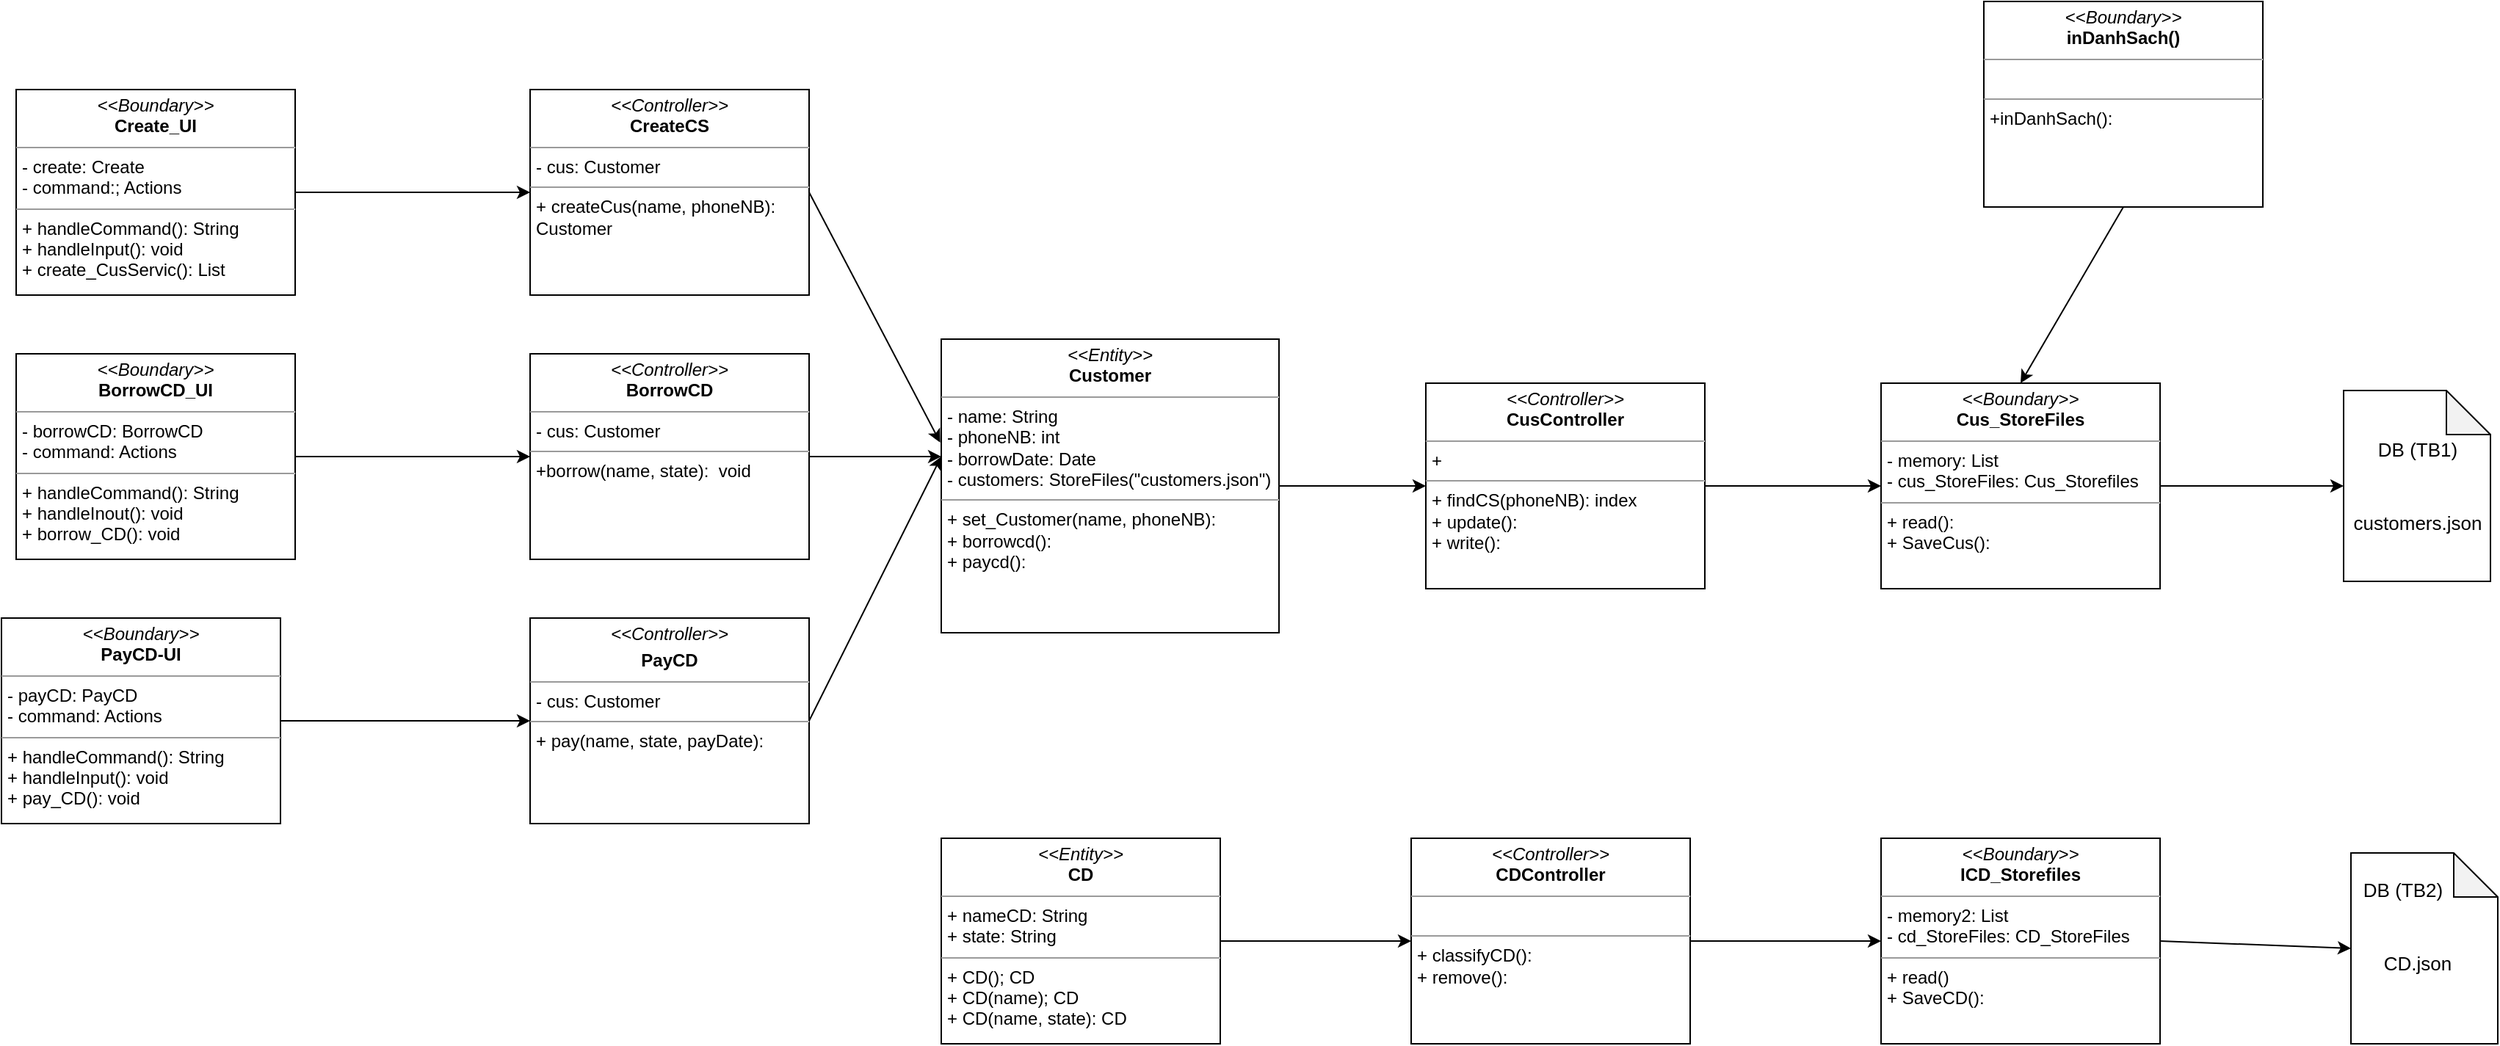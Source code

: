 <mxfile version="17.4.2" type="device" pages="2"><diagram id="wOEwgus3rLGh72WMFanT" name="lab1.3"><mxGraphModel dx="2530" dy="682" grid="1" gridSize="10" guides="1" tooltips="1" connect="1" arrows="1" fold="1" page="0" pageScale="1" pageWidth="850" pageHeight="1100" math="0" shadow="0"><root><mxCell id="0"/><mxCell id="1" parent="0"/><mxCell id="2moweMhLOhOMzcD7JRZI-22" style="edgeStyle=orthogonalEdgeStyle;rounded=0;orthogonalLoop=1;jettySize=auto;html=1;exitX=1;exitY=0.5;exitDx=0;exitDy=0;entryX=0;entryY=0.5;entryDx=0;entryDy=0;" edge="1" parent="1" source="2moweMhLOhOMzcD7JRZI-2" target="2moweMhLOhOMzcD7JRZI-7"><mxGeometry relative="1" as="geometry"/></mxCell><mxCell id="2moweMhLOhOMzcD7JRZI-2" value="&lt;p style=&quot;margin: 0px ; margin-top: 4px ; text-align: center&quot;&gt;&lt;i&gt;&amp;lt;&amp;lt;Boundary&amp;gt;&amp;gt;&lt;/i&gt;&lt;br&gt;&lt;b&gt;Create_UI&lt;/b&gt;&lt;/p&gt;&lt;hr size=&quot;1&quot;&gt;&lt;p style=&quot;margin: 0px ; margin-left: 4px&quot;&gt;- create: Create&lt;br&gt;- command:; Actions&lt;/p&gt;&lt;hr size=&quot;1&quot;&gt;&lt;p style=&quot;margin: 0px ; margin-left: 4px&quot;&gt;+ handleCommand(): String&amp;nbsp;&lt;br&gt;+ handleInput(): void&lt;/p&gt;&lt;p style=&quot;margin: 0px ; margin-left: 4px&quot;&gt;+ create_CusServic(): List&lt;/p&gt;" style="verticalAlign=top;align=left;overflow=fill;fontSize=12;fontFamily=Helvetica;html=1;" vertex="1" parent="1"><mxGeometry x="-710" y="810" width="190" height="140" as="geometry"/></mxCell><mxCell id="2moweMhLOhOMzcD7JRZI-23" style="edgeStyle=orthogonalEdgeStyle;rounded=0;orthogonalLoop=1;jettySize=auto;html=1;exitX=1;exitY=0.5;exitDx=0;exitDy=0;entryX=0;entryY=0.5;entryDx=0;entryDy=0;" edge="1" parent="1" source="2moweMhLOhOMzcD7JRZI-3" target="2moweMhLOhOMzcD7JRZI-6"><mxGeometry relative="1" as="geometry"/></mxCell><mxCell id="2moweMhLOhOMzcD7JRZI-3" value="&lt;p style=&quot;margin: 0px ; margin-top: 4px ; text-align: center&quot;&gt;&lt;i&gt;&amp;lt;&amp;lt;Boundary&amp;gt;&amp;gt;&lt;/i&gt;&lt;br&gt;&lt;b&gt;BorrowCD_UI&lt;/b&gt;&lt;/p&gt;&lt;hr size=&quot;1&quot;&gt;&lt;p style=&quot;margin: 0px ; margin-left: 4px&quot;&gt;- borrowCD: BorrowCD&lt;/p&gt;&lt;p style=&quot;margin: 0px ; margin-left: 4px&quot;&gt;- command: Actions&lt;/p&gt;&lt;hr size=&quot;1&quot;&gt;&lt;p style=&quot;margin: 0px ; margin-left: 4px&quot;&gt;+ handleCommand(): String&lt;/p&gt;&lt;p style=&quot;margin: 0px ; margin-left: 4px&quot;&gt;+ handleInout(): void&lt;/p&gt;&lt;p style=&quot;margin: 0px ; margin-left: 4px&quot;&gt;+ borrow_CD(): void&lt;/p&gt;" style="verticalAlign=top;align=left;overflow=fill;fontSize=12;fontFamily=Helvetica;html=1;" vertex="1" parent="1"><mxGeometry x="-710" y="990" width="190" height="140" as="geometry"/></mxCell><mxCell id="2moweMhLOhOMzcD7JRZI-24" style="edgeStyle=orthogonalEdgeStyle;rounded=0;orthogonalLoop=1;jettySize=auto;html=1;exitX=1;exitY=0.5;exitDx=0;exitDy=0;entryX=0;entryY=0.5;entryDx=0;entryDy=0;" edge="1" parent="1" source="2moweMhLOhOMzcD7JRZI-4" target="2moweMhLOhOMzcD7JRZI-5"><mxGeometry relative="1" as="geometry"/></mxCell><mxCell id="2moweMhLOhOMzcD7JRZI-4" value="&lt;p style=&quot;margin: 0px ; margin-top: 4px ; text-align: center&quot;&gt;&lt;i&gt;&amp;lt;&amp;lt;Boundary&amp;gt;&amp;gt;&lt;/i&gt;&lt;br&gt;&lt;b&gt;PayCD-UI&lt;/b&gt;&lt;/p&gt;&lt;hr size=&quot;1&quot;&gt;&lt;p style=&quot;margin: 0px ; margin-left: 4px&quot;&gt;- payCD: PayCD&lt;/p&gt;&lt;p style=&quot;margin: 0px ; margin-left: 4px&quot;&gt;- command: Actions&lt;/p&gt;&lt;hr size=&quot;1&quot;&gt;&lt;p style=&quot;margin: 0px ; margin-left: 4px&quot;&gt;+ handleCommand(): String&lt;br&gt;+ handleInput(): void&lt;/p&gt;&lt;p style=&quot;margin: 0px ; margin-left: 4px&quot;&gt;+ pay_CD(): void&lt;/p&gt;" style="verticalAlign=top;align=left;overflow=fill;fontSize=12;fontFamily=Helvetica;html=1;" vertex="1" parent="1"><mxGeometry x="-720" y="1170" width="190" height="140" as="geometry"/></mxCell><mxCell id="2moweMhLOhOMzcD7JRZI-28" style="edgeStyle=none;rounded=0;orthogonalLoop=1;jettySize=auto;html=1;exitX=1;exitY=0.5;exitDx=0;exitDy=0;" edge="1" parent="1" source="2moweMhLOhOMzcD7JRZI-5"><mxGeometry relative="1" as="geometry"><mxPoint x="-80" y="1060" as="targetPoint"/></mxGeometry></mxCell><mxCell id="2moweMhLOhOMzcD7JRZI-5" value="&lt;p style=&quot;margin: 0px ; margin-top: 4px ; text-align: center&quot;&gt;&lt;i&gt;&amp;lt;&amp;lt;Controller&amp;gt;&amp;gt;&lt;/i&gt;&lt;br&gt;&lt;/p&gt;&lt;p style=&quot;margin: 0px ; margin-top: 4px ; text-align: center&quot;&gt;&lt;b&gt;PayCD&lt;/b&gt;&lt;/p&gt;&lt;hr size=&quot;1&quot;&gt;&lt;p style=&quot;margin: 0px ; margin-left: 4px&quot;&gt;- cus: Customer&lt;br&gt;&lt;/p&gt;&lt;hr size=&quot;1&quot;&gt;&lt;p style=&quot;margin: 0px ; margin-left: 4px&quot;&gt;+ pay(name, state, payDate):&amp;nbsp;&lt;/p&gt;" style="verticalAlign=top;align=left;overflow=fill;fontSize=12;fontFamily=Helvetica;html=1;" vertex="1" parent="1"><mxGeometry x="-360" y="1170" width="190" height="140" as="geometry"/></mxCell><mxCell id="2moweMhLOhOMzcD7JRZI-27" style="edgeStyle=none;rounded=0;orthogonalLoop=1;jettySize=auto;html=1;exitX=1;exitY=0.5;exitDx=0;exitDy=0;" edge="1" parent="1" source="2moweMhLOhOMzcD7JRZI-6"><mxGeometry relative="1" as="geometry"><mxPoint x="-80" y="1060" as="targetPoint"/></mxGeometry></mxCell><mxCell id="2moweMhLOhOMzcD7JRZI-6" value="&lt;p style=&quot;margin: 0px ; margin-top: 4px ; text-align: center&quot;&gt;&lt;i&gt;&amp;lt;&amp;lt;Controller&amp;gt;&amp;gt;&lt;/i&gt;&lt;br&gt;&lt;b&gt;BorrowCD&lt;/b&gt;&lt;/p&gt;&lt;hr size=&quot;1&quot;&gt;&lt;p style=&quot;margin: 0px ; margin-left: 4px&quot;&gt;- cus: Customer&lt;/p&gt;&lt;hr size=&quot;1&quot;&gt;&lt;p style=&quot;margin: 0px ; margin-left: 4px&quot;&gt;+borrow(name, state):&amp;nbsp; void&lt;/p&gt;" style="verticalAlign=top;align=left;overflow=fill;fontSize=12;fontFamily=Helvetica;html=1;" vertex="1" parent="1"><mxGeometry x="-360" y="990" width="190" height="140" as="geometry"/></mxCell><mxCell id="2moweMhLOhOMzcD7JRZI-35" style="edgeStyle=none;rounded=0;orthogonalLoop=1;jettySize=auto;html=1;exitX=1;exitY=0.5;exitDx=0;exitDy=0;entryX=-0.003;entryY=0.352;entryDx=0;entryDy=0;entryPerimeter=0;" edge="1" parent="1" source="2moweMhLOhOMzcD7JRZI-7" target="2moweMhLOhOMzcD7JRZI-9"><mxGeometry relative="1" as="geometry"/></mxCell><mxCell id="2moweMhLOhOMzcD7JRZI-7" value="&lt;p style=&quot;margin: 0px ; margin-top: 4px ; text-align: center&quot;&gt;&lt;i&gt;&amp;lt;&amp;lt;Controller&amp;gt;&amp;gt;&lt;/i&gt;&lt;br&gt;&lt;b&gt;CreateCS&lt;/b&gt;&lt;/p&gt;&lt;hr size=&quot;1&quot;&gt;&lt;p style=&quot;margin: 0px ; margin-left: 4px&quot;&gt;- cus: Customer&lt;/p&gt;&lt;hr size=&quot;1&quot;&gt;&lt;p style=&quot;margin: 0px ; margin-left: 4px&quot;&gt;+ createCus(name, phoneNB):&amp;nbsp;&lt;/p&gt;&lt;p style=&quot;margin: 0px ; margin-left: 4px&quot;&gt;Customer&lt;/p&gt;" style="verticalAlign=top;align=left;overflow=fill;fontSize=12;fontFamily=Helvetica;html=1;" vertex="1" parent="1"><mxGeometry x="-360" y="810" width="190" height="140" as="geometry"/></mxCell><mxCell id="2moweMhLOhOMzcD7JRZI-31" style="edgeStyle=none;rounded=0;orthogonalLoop=1;jettySize=auto;html=1;exitX=1;exitY=0.5;exitDx=0;exitDy=0;entryX=0;entryY=0.5;entryDx=0;entryDy=0;" edge="1" parent="1" source="2moweMhLOhOMzcD7JRZI-9" target="2moweMhLOhOMzcD7JRZI-11"><mxGeometry relative="1" as="geometry"/></mxCell><mxCell id="2moweMhLOhOMzcD7JRZI-9" value="&lt;p style=&quot;margin: 0px ; margin-top: 4px ; text-align: center&quot;&gt;&lt;i&gt;&amp;lt;&amp;lt;Entity&amp;gt;&amp;gt;&lt;/i&gt;&lt;br&gt;&lt;b&gt;Customer&lt;/b&gt;&lt;/p&gt;&lt;hr size=&quot;1&quot;&gt;&lt;p style=&quot;margin: 0px ; margin-left: 4px&quot;&gt;- name: String&lt;/p&gt;&lt;p style=&quot;margin: 0px ; margin-left: 4px&quot;&gt;- phoneNB: int&lt;/p&gt;&lt;p style=&quot;margin: 0px ; margin-left: 4px&quot;&gt;- borrowDate: Date&lt;/p&gt;&lt;p style=&quot;margin: 0px ; margin-left: 4px&quot;&gt;- customers: StoreFiles(&quot;customers.json&quot;)&lt;/p&gt;&lt;hr size=&quot;1&quot;&gt;&lt;p style=&quot;margin: 0px ; margin-left: 4px&quot;&gt;+ set_Customer(name, phoneNB):&amp;nbsp;&lt;/p&gt;&lt;p style=&quot;margin: 0px ; margin-left: 4px&quot;&gt;+ borrowcd():&lt;/p&gt;&lt;p style=&quot;margin: 0px ; margin-left: 4px&quot;&gt;+ paycd():&lt;span&gt;&amp;nbsp;&lt;/span&gt;&lt;/p&gt;" style="verticalAlign=top;align=left;overflow=fill;fontSize=12;fontFamily=Helvetica;html=1;" vertex="1" parent="1"><mxGeometry x="-80" y="980" width="230" height="200" as="geometry"/></mxCell><mxCell id="2moweMhLOhOMzcD7JRZI-32" style="edgeStyle=none;rounded=0;orthogonalLoop=1;jettySize=auto;html=1;exitX=1;exitY=0.5;exitDx=0;exitDy=0;entryX=0;entryY=0.5;entryDx=0;entryDy=0;" edge="1" parent="1" source="2moweMhLOhOMzcD7JRZI-10" target="2moweMhLOhOMzcD7JRZI-12"><mxGeometry relative="1" as="geometry"/></mxCell><mxCell id="2moweMhLOhOMzcD7JRZI-10" value="&lt;p style=&quot;margin: 0px ; margin-top: 4px ; text-align: center&quot;&gt;&lt;i&gt;&amp;lt;&amp;lt;Entity&amp;gt;&amp;gt;&lt;/i&gt;&lt;br&gt;&lt;b&gt;CD&lt;/b&gt;&lt;/p&gt;&lt;hr size=&quot;1&quot;&gt;&lt;p style=&quot;margin: 0px ; margin-left: 4px&quot;&gt;+ nameCD: String&lt;br&gt;+ state: String&lt;/p&gt;&lt;hr size=&quot;1&quot;&gt;&lt;p style=&quot;margin: 0px ; margin-left: 4px&quot;&gt;+ CD(); CD&lt;/p&gt;&lt;p style=&quot;margin: 0px ; margin-left: 4px&quot;&gt;+ CD(name); CD&lt;/p&gt;&lt;p style=&quot;margin: 0px ; margin-left: 4px&quot;&gt;+ CD(name, state): CD&lt;/p&gt;" style="verticalAlign=top;align=left;overflow=fill;fontSize=12;fontFamily=Helvetica;html=1;" vertex="1" parent="1"><mxGeometry x="-80" y="1320" width="190" height="140" as="geometry"/></mxCell><mxCell id="2moweMhLOhOMzcD7JRZI-33" style="edgeStyle=none;rounded=0;orthogonalLoop=1;jettySize=auto;html=1;exitX=1;exitY=0.5;exitDx=0;exitDy=0;entryX=0;entryY=0.5;entryDx=0;entryDy=0;" edge="1" parent="1" source="2moweMhLOhOMzcD7JRZI-11" target="2moweMhLOhOMzcD7JRZI-13"><mxGeometry relative="1" as="geometry"/></mxCell><mxCell id="2moweMhLOhOMzcD7JRZI-11" value="&lt;p style=&quot;margin: 0px ; margin-top: 4px ; text-align: center&quot;&gt;&lt;i&gt;&amp;lt;&amp;lt;Controller&amp;gt;&amp;gt;&lt;/i&gt;&lt;br&gt;&lt;b&gt;CusController&lt;/b&gt;&lt;/p&gt;&lt;hr size=&quot;1&quot;&gt;&lt;p style=&quot;margin: 0px ; margin-left: 4px&quot;&gt;+&amp;nbsp;&lt;br&gt;&lt;/p&gt;&lt;hr size=&quot;1&quot;&gt;&lt;p style=&quot;margin: 0px ; margin-left: 4px&quot;&gt;+ findCS(phoneNB): index&lt;/p&gt;&lt;p style=&quot;margin: 0px ; margin-left: 4px&quot;&gt;+ update():&amp;nbsp;&lt;/p&gt;&lt;p style=&quot;margin: 0px ; margin-left: 4px&quot;&gt;+ write():&amp;nbsp;&lt;/p&gt;" style="verticalAlign=top;align=left;overflow=fill;fontSize=12;fontFamily=Helvetica;html=1;" vertex="1" parent="1"><mxGeometry x="250" y="1010" width="190" height="140" as="geometry"/></mxCell><mxCell id="2moweMhLOhOMzcD7JRZI-34" style="edgeStyle=none;rounded=0;orthogonalLoop=1;jettySize=auto;html=1;exitX=1;exitY=0.5;exitDx=0;exitDy=0;entryX=0;entryY=0.5;entryDx=0;entryDy=0;" edge="1" parent="1" source="2moweMhLOhOMzcD7JRZI-12" target="2moweMhLOhOMzcD7JRZI-14"><mxGeometry relative="1" as="geometry"/></mxCell><mxCell id="2moweMhLOhOMzcD7JRZI-12" value="&lt;p style=&quot;margin: 0px ; margin-top: 4px ; text-align: center&quot;&gt;&lt;i&gt;&amp;lt;&amp;lt;Controller&amp;gt;&amp;gt;&lt;/i&gt;&lt;br&gt;&lt;b&gt;CDController&lt;/b&gt;&lt;/p&gt;&lt;hr size=&quot;1&quot;&gt;&lt;p style=&quot;margin: 0px ; margin-left: 4px&quot;&gt;&lt;br&gt;&lt;/p&gt;&lt;hr size=&quot;1&quot;&gt;&lt;p style=&quot;margin: 0px ; margin-left: 4px&quot;&gt;&lt;span&gt;+ classifyCD():&lt;/span&gt;&lt;/p&gt;&lt;p style=&quot;margin: 0px ; margin-left: 4px&quot;&gt;&lt;span&gt;+ remove():&amp;nbsp; &amp;nbsp;&lt;/span&gt;&lt;br&gt;&lt;/p&gt;" style="verticalAlign=top;align=left;overflow=fill;fontSize=12;fontFamily=Helvetica;html=1;" vertex="1" parent="1"><mxGeometry x="240" y="1320" width="190" height="140" as="geometry"/></mxCell><mxCell id="NJAvbfspVxx5jkwRkSs0-1" style="edgeStyle=none;rounded=0;orthogonalLoop=1;jettySize=auto;html=1;exitX=1;exitY=0.5;exitDx=0;exitDy=0;entryX=0;entryY=0.5;entryDx=0;entryDy=0;entryPerimeter=0;" edge="1" parent="1" source="2moweMhLOhOMzcD7JRZI-13" target="2moweMhLOhOMzcD7JRZI-15"><mxGeometry relative="1" as="geometry"/></mxCell><mxCell id="2moweMhLOhOMzcD7JRZI-13" value="&lt;p style=&quot;margin: 0px ; margin-top: 4px ; text-align: center&quot;&gt;&lt;i&gt;&amp;lt;&amp;lt;Boundary&amp;gt;&amp;gt;&lt;/i&gt;&lt;br&gt;&lt;b&gt;Cus_StoreFiles&lt;/b&gt;&lt;/p&gt;&lt;hr size=&quot;1&quot;&gt;&lt;p style=&quot;margin: 0px ; margin-left: 4px&quot;&gt;- memory: List&lt;/p&gt;&lt;p style=&quot;margin: 0px ; margin-left: 4px&quot;&gt;- cus_StoreFiles: Cus_Storefiles&lt;/p&gt;&lt;hr size=&quot;1&quot;&gt;&lt;p style=&quot;margin: 0px ; margin-left: 4px&quot;&gt;+ read():&lt;/p&gt;&lt;p style=&quot;margin: 0px ; margin-left: 4px&quot;&gt;+ SaveCus():&lt;/p&gt;" style="verticalAlign=top;align=left;overflow=fill;fontSize=12;fontFamily=Helvetica;html=1;" vertex="1" parent="1"><mxGeometry x="560" y="1010" width="190" height="140" as="geometry"/></mxCell><mxCell id="NJAvbfspVxx5jkwRkSs0-2" style="edgeStyle=none;rounded=0;orthogonalLoop=1;jettySize=auto;html=1;exitX=1;exitY=0.5;exitDx=0;exitDy=0;entryX=0;entryY=0.5;entryDx=0;entryDy=0;entryPerimeter=0;" edge="1" parent="1" source="2moweMhLOhOMzcD7JRZI-14" target="2moweMhLOhOMzcD7JRZI-18"><mxGeometry relative="1" as="geometry"/></mxCell><mxCell id="2moweMhLOhOMzcD7JRZI-14" value="&lt;p style=&quot;margin: 0px ; margin-top: 4px ; text-align: center&quot;&gt;&lt;i&gt;&amp;lt;&amp;lt;Boundary&amp;gt;&amp;gt;&lt;/i&gt;&lt;br&gt;&lt;b&gt;ICD_Storefiles&lt;/b&gt;&lt;/p&gt;&lt;hr size=&quot;1&quot;&gt;&lt;p style=&quot;margin: 0px ; margin-left: 4px&quot;&gt;- memory2: List&lt;/p&gt;&lt;p style=&quot;margin: 0px ; margin-left: 4px&quot;&gt;- cd_StoreFiles: CD_StoreFiles&lt;/p&gt;&lt;hr size=&quot;1&quot;&gt;&lt;p style=&quot;margin: 0px ; margin-left: 4px&quot;&gt;+ read()&lt;/p&gt;&lt;p style=&quot;margin: 0px ; margin-left: 4px&quot;&gt;+ SaveCD():&amp;nbsp;&lt;/p&gt;" style="verticalAlign=top;align=left;overflow=fill;fontSize=12;fontFamily=Helvetica;html=1;" vertex="1" parent="1"><mxGeometry x="560" y="1320" width="190" height="140" as="geometry"/></mxCell><mxCell id="2moweMhLOhOMzcD7JRZI-15" value="" style="shape=note;whiteSpace=wrap;html=1;backgroundOutline=1;darkOpacity=0.05;fontSize=13;" vertex="1" parent="1"><mxGeometry x="875" y="1015" width="100" height="130" as="geometry"/></mxCell><mxCell id="2moweMhLOhOMzcD7JRZI-16" value="DB (TB1)" style="text;html=1;align=center;verticalAlign=middle;resizable=0;points=[];autosize=1;strokeColor=none;fillColor=none;fontSize=13;" vertex="1" parent="1"><mxGeometry x="890" y="1045" width="70" height="20" as="geometry"/></mxCell><mxCell id="2moweMhLOhOMzcD7JRZI-17" value="customers.json" style="text;html=1;align=center;verticalAlign=middle;resizable=0;points=[];autosize=1;strokeColor=none;fillColor=none;fontSize=13;" vertex="1" parent="1"><mxGeometry x="875" y="1095" width="100" height="20" as="geometry"/></mxCell><mxCell id="2moweMhLOhOMzcD7JRZI-18" value="" style="shape=note;whiteSpace=wrap;html=1;backgroundOutline=1;darkOpacity=0.05;fontSize=13;" vertex="1" parent="1"><mxGeometry x="880" y="1330" width="100" height="130" as="geometry"/></mxCell><mxCell id="2moweMhLOhOMzcD7JRZI-19" value="DB (TB2)" style="text;html=1;align=center;verticalAlign=middle;resizable=0;points=[];autosize=1;strokeColor=none;fillColor=none;fontSize=13;" vertex="1" parent="1"><mxGeometry x="880" y="1345" width="70" height="20" as="geometry"/></mxCell><mxCell id="2moweMhLOhOMzcD7JRZI-20" value="CD.json" style="text;html=1;align=center;verticalAlign=middle;resizable=0;points=[];autosize=1;strokeColor=none;fillColor=none;fontSize=13;" vertex="1" parent="1"><mxGeometry x="895" y="1395" width="60" height="20" as="geometry"/></mxCell><mxCell id="NJAvbfspVxx5jkwRkSs0-4" style="edgeStyle=none;rounded=0;orthogonalLoop=1;jettySize=auto;html=1;exitX=0.5;exitY=1;exitDx=0;exitDy=0;entryX=0.5;entryY=0;entryDx=0;entryDy=0;" edge="1" parent="1" source="NJAvbfspVxx5jkwRkSs0-3" target="2moweMhLOhOMzcD7JRZI-13"><mxGeometry relative="1" as="geometry"/></mxCell><mxCell id="NJAvbfspVxx5jkwRkSs0-3" value="&lt;p style=&quot;margin: 0px ; margin-top: 4px ; text-align: center&quot;&gt;&lt;i&gt;&amp;lt;&amp;lt;Boundary&amp;gt;&amp;gt;&lt;/i&gt;&lt;br&gt;&lt;b&gt;inDanhSach()&lt;/b&gt;&lt;/p&gt;&lt;hr size=&quot;1&quot;&gt;&lt;p style=&quot;margin: 0px ; margin-left: 4px&quot;&gt;&lt;br&gt;&lt;/p&gt;&lt;hr size=&quot;1&quot;&gt;&lt;p style=&quot;margin: 0px ; margin-left: 4px&quot;&gt;+inDanhSach():&amp;nbsp;&lt;/p&gt;" style="verticalAlign=top;align=left;overflow=fill;fontSize=12;fontFamily=Helvetica;html=1;" vertex="1" parent="1"><mxGeometry x="630" y="750" width="190" height="140" as="geometry"/></mxCell></root></mxGraphModel></diagram><diagram id="CHvr9WsrJiZe3WDPoVhQ" name="Trang-4"><mxGraphModel dx="1438" dy="649" grid="1" gridSize="10" guides="1" tooltips="1" connect="1" arrows="1" fold="1" page="0" pageScale="1" pageWidth="850" pageHeight="1100" math="0" shadow="0"><root><mxCell id="0"/><mxCell id="1" parent="0"/><mxCell id="4wrAToun30gUGWf5TUEF-8" style="edgeStyle=none;rounded=0;orthogonalLoop=1;jettySize=auto;html=1;exitX=0.5;exitY=0.5;exitDx=0;exitDy=0;exitPerimeter=0;fontSize=13;" parent="1" source="4wrAToun30gUGWf5TUEF-1" target="4wrAToun30gUGWf5TUEF-2" edge="1"><mxGeometry relative="1" as="geometry"/></mxCell><mxCell id="4wrAToun30gUGWf5TUEF-1" value="quản lí" style="shape=umlActor;verticalLabelPosition=bottom;verticalAlign=top;html=1;fontSize=13;" parent="1" vertex="1"><mxGeometry x="10" y="130" width="30" height="60" as="geometry"/></mxCell><mxCell id="4wrAToun30gUGWf5TUEF-2" value="" style="shape=umlLifeline;participant=umlBoundary;perimeter=lifelinePerimeter;whiteSpace=wrap;html=1;container=1;collapsible=0;recursiveResize=0;verticalAlign=top;spacingTop=36;outlineConnect=0;fontSize=13;" parent="1" vertex="1"><mxGeometry x="190" y="80" width="50" height="440" as="geometry"/></mxCell><mxCell id="6fRvKjB3YVvXsCpMCpPv-22" value="" style="html=1;points=[];perimeter=orthogonalPerimeter;fontSize=13;" parent="4wrAToun30gUGWf5TUEF-2" vertex="1"><mxGeometry x="20" y="60" width="10" height="300" as="geometry"/></mxCell><mxCell id="4wrAToun30gUGWf5TUEF-3" value="" style="shape=umlLifeline;participant=umlControl;perimeter=lifelinePerimeter;whiteSpace=wrap;html=1;container=1;collapsible=0;recursiveResize=0;verticalAlign=top;spacingTop=36;outlineConnect=0;fontSize=13;" parent="1" vertex="1"><mxGeometry x="405" y="80" width="40" height="440" as="geometry"/></mxCell><mxCell id="6fRvKjB3YVvXsCpMCpPv-23" value="" style="html=1;points=[];perimeter=orthogonalPerimeter;fontSize=13;" parent="4wrAToun30gUGWf5TUEF-3" vertex="1"><mxGeometry x="15" y="60" width="10" height="300" as="geometry"/></mxCell><mxCell id="4wrAToun30gUGWf5TUEF-4" value="" style="shape=umlLifeline;participant=umlEntity;perimeter=lifelinePerimeter;whiteSpace=wrap;html=1;container=1;collapsible=0;recursiveResize=0;verticalAlign=top;spacingTop=36;outlineConnect=0;fontSize=13;" parent="1" vertex="1"><mxGeometry x="610" y="80" width="40" height="440" as="geometry"/></mxCell><mxCell id="6fRvKjB3YVvXsCpMCpPv-24" value="" style="html=1;points=[];perimeter=orthogonalPerimeter;fontSize=13;" parent="4wrAToun30gUGWf5TUEF-4" vertex="1"><mxGeometry x="15" y="180" width="10" height="180" as="geometry"/></mxCell><mxCell id="4wrAToun30gUGWf5TUEF-9" value="Tìm tên khách hàng" style="text;html=1;align=center;verticalAlign=middle;resizable=0;points=[];autosize=1;strokeColor=none;fillColor=none;fontSize=13;" parent="1" vertex="1"><mxGeometry x="40" y="140" width="130" height="20" as="geometry"/></mxCell><mxCell id="6fRvKjB3YVvXsCpMCpPv-2" value="" style="endArrow=classic;html=1;rounded=0;fontSize=13;" parent="1" edge="1"><mxGeometry width="50" height="50" relative="1" as="geometry"><mxPoint x="220" y="170" as="sourcePoint"/><mxPoint x="420" y="170" as="targetPoint"/></mxGeometry></mxCell><mxCell id="6fRvKjB3YVvXsCpMCpPv-4" value="Tìm khách hàng" style="text;html=1;align=center;verticalAlign=middle;resizable=0;points=[];autosize=1;strokeColor=none;fillColor=none;fontSize=13;" parent="1" vertex="1"><mxGeometry x="260" y="150" width="110" height="20" as="geometry"/></mxCell><mxCell id="6fRvKjB3YVvXsCpMCpPv-12" value="yêu cầu nhập số điện thoại" style="text;html=1;align=center;verticalAlign=middle;resizable=0;points=[];autosize=1;strokeColor=none;fillColor=none;fontSize=13;" parent="1" vertex="1"><mxGeometry x="230" y="230" width="170" height="20" as="geometry"/></mxCell><mxCell id="6fRvKjB3YVvXsCpMCpPv-17" value="" style="endArrow=classic;html=1;rounded=0;fontSize=13;" parent="1" target="4wrAToun30gUGWf5TUEF-3" edge="1"><mxGeometry width="50" height="50" relative="1" as="geometry"><mxPoint x="215" y="320" as="sourcePoint"/><mxPoint x="415" y="320" as="targetPoint"/><Array as="points"><mxPoint x="380" y="320"/></Array></mxGeometry></mxCell><mxCell id="6fRvKjB3YVvXsCpMCpPv-18" value="sđt" style="text;html=1;align=center;verticalAlign=middle;resizable=0;points=[];autosize=1;strokeColor=none;fillColor=none;fontSize=13;" parent="1" vertex="1"><mxGeometry x="310" y="300" width="30" height="20" as="geometry"/></mxCell><mxCell id="6fRvKjB3YVvXsCpMCpPv-19" value="" style="endArrow=classic;html=1;rounded=0;fontSize=13;" parent="1" edge="1"><mxGeometry width="50" height="50" relative="1" as="geometry"><mxPoint x="430" y="320" as="sourcePoint"/><mxPoint x="630" y="320" as="targetPoint"/></mxGeometry></mxCell><mxCell id="6fRvKjB3YVvXsCpMCpPv-20" value="findCS(phoneNB)" style="text;html=1;align=center;verticalAlign=middle;resizable=0;points=[];autosize=1;strokeColor=none;fillColor=none;fontSize=13;" parent="1" vertex="1"><mxGeometry x="450" y="290" width="120" height="20" as="geometry"/></mxCell><mxCell id="6fRvKjB3YVvXsCpMCpPv-21" value="alt" style="shape=umlFrame;whiteSpace=wrap;html=1;fontSize=13;" parent="1" vertex="1"><mxGeometry x="385" y="270" width="270" height="140" as="geometry"/></mxCell><mxCell id="fCOIp_aSNEzQZU-Eiafz-5" value="thông tin" style="text;html=1;align=center;verticalAlign=middle;resizable=0;points=[];autosize=1;strokeColor=none;fillColor=none;fontSize=13;" parent="1" vertex="1"><mxGeometry x="495" y="340" width="70" height="20" as="geometry"/></mxCell><mxCell id="fCOIp_aSNEzQZU-Eiafz-7" value="thông tin" style="text;html=1;align=center;verticalAlign=middle;resizable=0;points=[];autosize=1;strokeColor=none;fillColor=none;fontSize=13;" parent="1" vertex="1"><mxGeometry x="285" y="350" width="70" height="20" as="geometry"/></mxCell><mxCell id="fCOIp_aSNEzQZU-Eiafz-11" value="&lt;font style=&quot;font-size: 10px&quot;&gt;else&lt;/font&gt;" style="text;html=1;align=center;verticalAlign=middle;resizable=0;points=[];autosize=1;strokeColor=none;fillColor=none;fontSize=13;" parent="1" vertex="1"><mxGeometry x="425" y="370" width="30" height="20" as="geometry"/></mxCell><mxCell id="fCOIp_aSNEzQZU-Eiafz-13" value="Yêu cầu đăng kí" style="text;html=1;align=center;verticalAlign=middle;resizable=0;points=[];autosize=1;strokeColor=none;fillColor=none;fontSize=10;" parent="1" vertex="1"><mxGeometry x="475" y="380" width="90" height="20" as="geometry"/></mxCell><mxCell id="fCOIp_aSNEzQZU-Eiafz-15" value="Yêu cầu đăng kí" style="text;html=1;align=center;verticalAlign=middle;resizable=0;points=[];autosize=1;strokeColor=none;fillColor=none;fontSize=10;" parent="1" vertex="1"><mxGeometry x="275" y="400" width="90" height="20" as="geometry"/></mxCell><mxCell id="fCOIp_aSNEzQZU-Eiafz-17" value="" style="endArrow=block;dashed=1;endFill=0;endSize=12;html=1;rounded=0;fontSize=10;" parent="1" edge="1"><mxGeometry width="160" relative="1" as="geometry"><mxPoint x="417.5" y="420" as="sourcePoint"/><mxPoint x="222.5" y="420" as="targetPoint"/></mxGeometry></mxCell><mxCell id="fCOIp_aSNEzQZU-Eiafz-19" value="" style="endArrow=block;dashed=1;endFill=0;endSize=12;html=1;rounded=0;fontSize=10;" parent="1" edge="1"><mxGeometry width="160" relative="1" as="geometry"><mxPoint x="412.5" y="250" as="sourcePoint"/><mxPoint x="217.5" y="250" as="targetPoint"/></mxGeometry></mxCell><mxCell id="fCOIp_aSNEzQZU-Eiafz-20" value="" style="endArrow=block;dashed=1;endFill=0;endSize=12;html=1;rounded=0;fontSize=10;" parent="1" edge="1"><mxGeometry width="160" relative="1" as="geometry"><mxPoint x="617.5" y="360" as="sourcePoint"/><mxPoint x="422.5" y="360" as="targetPoint"/></mxGeometry></mxCell><mxCell id="fCOIp_aSNEzQZU-Eiafz-21" value="" style="endArrow=block;dashed=1;endFill=0;endSize=12;html=1;rounded=0;fontSize=10;" parent="1" edge="1"><mxGeometry width="160" relative="1" as="geometry"><mxPoint x="417.5" y="370" as="sourcePoint"/><mxPoint x="222.5" y="370" as="targetPoint"/></mxGeometry></mxCell><mxCell id="fCOIp_aSNEzQZU-Eiafz-22" value="" style="endArrow=block;dashed=1;endFill=0;endSize=12;html=1;rounded=0;fontSize=10;" parent="1" edge="1"><mxGeometry width="160" relative="1" as="geometry"><mxPoint x="620" y="400" as="sourcePoint"/><mxPoint x="425" y="400" as="targetPoint"/></mxGeometry></mxCell><mxCell id="fCOIp_aSNEzQZU-Eiafz-54" value="Quản lí" style="shape=umlActor;verticalLabelPosition=bottom;verticalAlign=top;html=1;fontSize=10;" parent="1" vertex="1"><mxGeometry x="-40" y="710" width="30" height="60" as="geometry"/></mxCell><mxCell id="fCOIp_aSNEzQZU-Eiafz-55" value="" style="shape=umlLifeline;participant=umlBoundary;perimeter=lifelinePerimeter;whiteSpace=wrap;html=1;container=1;collapsible=0;recursiveResize=0;verticalAlign=top;spacingTop=36;outlineConnect=0;fontSize=10;" parent="1" vertex="1"><mxGeometry x="130" y="660" width="50" height="300" as="geometry"/></mxCell><mxCell id="6E7LSH7mvDiy-eh9uji1-11" value="" style="html=1;points=[];perimeter=orthogonalPerimeter;fontSize=12;" parent="fCOIp_aSNEzQZU-Eiafz-55" vertex="1"><mxGeometry x="20" y="60" width="10" height="220" as="geometry"/></mxCell><mxCell id="fCOIp_aSNEzQZU-Eiafz-56" value="" style="shape=umlLifeline;participant=umlControl;perimeter=lifelinePerimeter;whiteSpace=wrap;html=1;container=1;collapsible=0;recursiveResize=0;verticalAlign=top;spacingTop=36;outlineConnect=0;fontSize=10;" parent="1" vertex="1"><mxGeometry x="340" y="660" width="40" height="300" as="geometry"/></mxCell><mxCell id="6E7LSH7mvDiy-eh9uji1-12" value="" style="html=1;points=[];perimeter=orthogonalPerimeter;fontSize=12;" parent="fCOIp_aSNEzQZU-Eiafz-56" vertex="1"><mxGeometry x="15" y="60" width="10" height="220" as="geometry"/></mxCell><mxCell id="6E7LSH7mvDiy-eh9uji1-7" value="" style="endArrow=block;dashed=1;endFill=0;endSize=12;html=1;rounded=0;fontSize=12;" parent="fCOIp_aSNEzQZU-Eiafz-56" edge="1"><mxGeometry width="160" relative="1" as="geometry"><mxPoint x="220" y="249.5" as="sourcePoint"/><mxPoint x="30" y="250" as="targetPoint"/></mxGeometry></mxCell><mxCell id="fCOIp_aSNEzQZU-Eiafz-57" value="" style="shape=umlLifeline;participant=umlEntity;perimeter=lifelinePerimeter;whiteSpace=wrap;html=1;container=1;collapsible=0;recursiveResize=0;verticalAlign=top;spacingTop=36;outlineConnect=0;fontSize=10;" parent="1" vertex="1"><mxGeometry x="540" y="660" width="40" height="300" as="geometry"/></mxCell><mxCell id="6E7LSH7mvDiy-eh9uji1-13" value="" style="html=1;points=[];perimeter=orthogonalPerimeter;fontSize=12;" parent="fCOIp_aSNEzQZU-Eiafz-57" vertex="1"><mxGeometry x="15" y="170" width="10" height="110" as="geometry"/></mxCell><mxCell id="fCOIp_aSNEzQZU-Eiafz-58" value="" style="endArrow=open;endFill=1;endSize=12;html=1;rounded=0;fontSize=10;" parent="1" edge="1"><mxGeometry width="160" relative="1" as="geometry"><mxPoint x="-10" y="739.5" as="sourcePoint"/><mxPoint x="150" y="739.5" as="targetPoint"/></mxGeometry></mxCell><mxCell id="fCOIp_aSNEzQZU-Eiafz-59" value="&lt;font style=&quot;font-size: 13px&quot;&gt;xử lí đăng kí&lt;/font&gt;" style="text;html=1;align=center;verticalAlign=middle;resizable=0;points=[];autosize=1;strokeColor=none;fillColor=none;fontSize=10;" parent="1" vertex="1"><mxGeometry x="15" y="710" width="90" height="20" as="geometry"/></mxCell><mxCell id="fCOIp_aSNEzQZU-Eiafz-60" value="" style="endArrow=open;endFill=1;endSize=12;html=1;rounded=0;fontSize=13;" parent="1" edge="1"><mxGeometry width="160" relative="1" as="geometry"><mxPoint x="160" y="760" as="sourcePoint"/><mxPoint x="350" y="760" as="targetPoint"/></mxGeometry></mxCell><mxCell id="TdynL66QJ88Qmj4UWegp-1" value="CreateCus()" style="text;html=1;align=center;verticalAlign=middle;resizable=0;points=[];autosize=1;strokeColor=none;fillColor=none;fontSize=12;" parent="1" vertex="1"><mxGeometry x="210" y="740" width="80" height="20" as="geometry"/></mxCell><mxCell id="6E7LSH7mvDiy-eh9uji1-1" value="" style="endArrow=block;dashed=1;endFill=0;endSize=12;html=1;rounded=0;fontSize=12;" parent="1" edge="1"><mxGeometry width="160" relative="1" as="geometry"><mxPoint x="355" y="800" as="sourcePoint"/><mxPoint x="155" y="800" as="targetPoint"/></mxGeometry></mxCell><mxCell id="6E7LSH7mvDiy-eh9uji1-2" value="yêu cầu nhập thông tin" style="text;html=1;align=center;verticalAlign=middle;resizable=0;points=[];autosize=1;strokeColor=none;fillColor=none;fontSize=12;" parent="1" vertex="1"><mxGeometry x="190" y="780" width="140" height="20" as="geometry"/></mxCell><mxCell id="6E7LSH7mvDiy-eh9uji1-3" value="" style="endArrow=open;endFill=1;endSize=12;html=1;rounded=0;fontSize=13;" parent="1" edge="1"><mxGeometry width="160" relative="1" as="geometry"><mxPoint x="160.25" y="840" as="sourcePoint"/><mxPoint x="350" y="840" as="targetPoint"/></mxGeometry></mxCell><mxCell id="6E7LSH7mvDiy-eh9uji1-4" value="thông tin" style="text;html=1;align=center;verticalAlign=middle;resizable=0;points=[];autosize=1;strokeColor=none;fillColor=none;fontSize=12;" parent="1" vertex="1"><mxGeometry x="215" y="820" width="60" height="20" as="geometry"/></mxCell><mxCell id="6E7LSH7mvDiy-eh9uji1-5" value="" style="endArrow=open;endFill=1;endSize=12;html=1;rounded=0;fontSize=13;" parent="1" target="6E7LSH7mvDiy-eh9uji1-13" edge="1"><mxGeometry width="160" relative="1" as="geometry"><mxPoint x="360.5" y="860" as="sourcePoint"/><mxPoint x="560" y="860" as="targetPoint"/></mxGeometry></mxCell><mxCell id="6E7LSH7mvDiy-eh9uji1-6" value="update()" style="text;html=1;align=center;verticalAlign=middle;resizable=0;points=[];autosize=1;strokeColor=none;fillColor=none;fontSize=12;" parent="1" vertex="1"><mxGeometry x="430" y="840" width="60" height="20" as="geometry"/></mxCell><mxCell id="6E7LSH7mvDiy-eh9uji1-8" value="thành công" style="text;html=1;align=center;verticalAlign=middle;resizable=0;points=[];autosize=1;strokeColor=none;fillColor=none;fontSize=12;" parent="1" vertex="1"><mxGeometry x="435" y="890" width="70" height="20" as="geometry"/></mxCell><mxCell id="6E7LSH7mvDiy-eh9uji1-9" value="" style="endArrow=block;dashed=1;endFill=0;endSize=12;html=1;rounded=0;fontSize=12;" parent="1" edge="1"><mxGeometry width="160" relative="1" as="geometry"><mxPoint x="360" y="920" as="sourcePoint"/><mxPoint x="160" y="920" as="targetPoint"/></mxGeometry></mxCell><mxCell id="6E7LSH7mvDiy-eh9uji1-10" value="thành công" style="text;html=1;align=center;verticalAlign=middle;resizable=0;points=[];autosize=1;strokeColor=none;fillColor=none;fontSize=12;" parent="1" vertex="1"><mxGeometry x="235" y="900" width="70" height="20" as="geometry"/></mxCell><mxCell id="hVoKP3ILGwLjr9x3or2B-1" value="Quản lí" style="shape=umlActor;verticalLabelPosition=bottom;verticalAlign=top;html=1;fontSize=12;" parent="1" vertex="1"><mxGeometry y="1180" width="30" height="60" as="geometry"/></mxCell><mxCell id="hVoKP3ILGwLjr9x3or2B-2" value="" style="shape=umlLifeline;participant=umlBoundary;perimeter=lifelinePerimeter;whiteSpace=wrap;html=1;container=1;collapsible=0;recursiveResize=0;verticalAlign=top;spacingTop=36;outlineConnect=0;fontSize=12;" parent="1" vertex="1"><mxGeometry x="180" y="1160" width="50" height="620" as="geometry"/></mxCell><mxCell id="JEQC3Nc5uibIVLK5gNmU-2" value="" style="html=1;points=[];perimeter=orthogonalPerimeter;fontSize=12;" parent="hVoKP3ILGwLjr9x3or2B-2" vertex="1"><mxGeometry x="20" y="60" width="10" height="530" as="geometry"/></mxCell><mxCell id="hVoKP3ILGwLjr9x3or2B-4" value="" style="shape=umlLifeline;participant=umlEntity;perimeter=lifelinePerimeter;whiteSpace=wrap;html=1;container=1;collapsible=0;recursiveResize=0;verticalAlign=top;spacingTop=36;outlineConnect=0;fontSize=12;" parent="1" vertex="1"><mxGeometry x="570" y="1160" width="40" height="620" as="geometry"/></mxCell><mxCell id="JEQC3Nc5uibIVLK5gNmU-4" value="" style="html=1;points=[];perimeter=orthogonalPerimeter;fontSize=12;" parent="hVoKP3ILGwLjr9x3or2B-4" vertex="1"><mxGeometry x="15" y="530" width="10" height="70" as="geometry"/></mxCell><mxCell id="hVoKP3ILGwLjr9x3or2B-5" value="" style="endArrow=open;endFill=1;endSize=12;html=1;rounded=0;fontSize=12;" parent="1" edge="1"><mxGeometry width="160" relative="1" as="geometry"><mxPoint x="30" y="1230" as="sourcePoint"/><mxPoint x="190" y="1230" as="targetPoint"/></mxGeometry></mxCell><mxCell id="hVoKP3ILGwLjr9x3or2B-7" value="xử lí mượn đĩa" style="text;html=1;align=center;verticalAlign=middle;resizable=0;points=[];autosize=1;strokeColor=none;fillColor=none;fontSize=12;" parent="1" vertex="1"><mxGeometry x="45" y="1210" width="90" height="20" as="geometry"/></mxCell><mxCell id="hVoKP3ILGwLjr9x3or2B-8" value="" style="endArrow=open;endFill=1;endSize=12;html=1;rounded=0;fontSize=12;" parent="1" edge="1"><mxGeometry width="160" relative="1" as="geometry"><mxPoint x="210" y="1260" as="sourcePoint"/><mxPoint x="390" y="1260" as="targetPoint"/></mxGeometry></mxCell><mxCell id="yZPGiL_P9ag9f8naGy6u-1" value="borrowCD()" style="text;html=1;align=center;verticalAlign=middle;resizable=0;points=[];autosize=1;strokeColor=none;fillColor=none;fontSize=12;" parent="1" vertex="1"><mxGeometry x="250" y="1230" width="80" height="20" as="geometry"/></mxCell><mxCell id="iWldljOhxfLAyNY6qSl--3" value="CheckCD" style="text;html=1;align=center;verticalAlign=middle;resizable=0;points=[];autosize=1;strokeColor=none;fillColor=none;fontSize=12;" parent="1" vertex="1"><mxGeometry x="15" y="1290" width="70" height="20" as="geometry"/></mxCell><mxCell id="1RuwUBkAquhmW_b4iEV5-1" value="alt" style="shape=umlFrame;whiteSpace=wrap;html=1;fontSize=12;" parent="1" vertex="1"><mxGeometry x="-50" y="1280" width="495" height="150" as="geometry"/></mxCell><mxCell id="1RuwUBkAquhmW_b4iEV5-2" value="" style="endArrow=open;endFill=1;endSize=12;html=1;rounded=0;fontSize=12;" parent="1" target="JEQC3Nc5uibIVLK5gNmU-3" edge="1"><mxGeometry width="160" relative="1" as="geometry"><mxPoint x="210" y="1340" as="sourcePoint"/><mxPoint x="400" y="1340" as="targetPoint"/></mxGeometry></mxCell><mxCell id="1RuwUBkAquhmW_b4iEV5-3" value="true" style="text;html=1;align=center;verticalAlign=middle;resizable=0;points=[];autosize=1;strokeColor=none;fillColor=none;fontSize=12;" parent="1" vertex="1"><mxGeometry x="285" y="1320" width="40" height="20" as="geometry"/></mxCell><mxCell id="1RuwUBkAquhmW_b4iEV5-4" value="else" style="text;html=1;align=center;verticalAlign=middle;resizable=0;points=[];autosize=1;strokeColor=none;fillColor=none;fontSize=12;" parent="1" vertex="1"><mxGeometry x="200" y="1350" width="40" height="20" as="geometry"/></mxCell><mxCell id="1RuwUBkAquhmW_b4iEV5-7" value="" style="endArrow=block;dashed=1;endFill=0;endSize=12;html=1;rounded=0;fontSize=12;" parent="1" edge="1"><mxGeometry width="160" relative="1" as="geometry"><mxPoint x="400" y="1390" as="sourcePoint"/><mxPoint x="210" y="1390" as="targetPoint"/></mxGeometry></mxCell><mxCell id="pXhPpa6qG2wM74HUQc4_-1" value="payFines()" style="text;html=1;align=center;verticalAlign=middle;resizable=0;points=[];autosize=1;strokeColor=none;fillColor=none;fontSize=12;" parent="1" vertex="1"><mxGeometry x="260" y="1365" width="70" height="20" as="geometry"/></mxCell><mxCell id="pXhPpa6qG2wM74HUQc4_-2" value="" style="shape=umlLifeline;participant=umlControl;perimeter=lifelinePerimeter;whiteSpace=wrap;html=1;container=1;collapsible=0;recursiveResize=0;verticalAlign=top;spacingTop=36;outlineConnect=0;fontSize=12;" parent="1" vertex="1"><mxGeometry x="380" y="1160" width="40" height="620" as="geometry"/></mxCell><mxCell id="JEQC3Nc5uibIVLK5gNmU-3" value="" style="html=1;points=[];perimeter=orthogonalPerimeter;fontSize=12;" parent="pXhPpa6qG2wM74HUQc4_-2" vertex="1"><mxGeometry x="15" y="60" width="10" height="520" as="geometry"/></mxCell><mxCell id="pXhPpa6qG2wM74HUQc4_-3" value="" style="endArrow=open;endFill=1;endSize=12;html=1;rounded=0;fontSize=12;" parent="1" edge="1"><mxGeometry width="160" relative="1" as="geometry"><mxPoint x="215" y="1690" as="sourcePoint"/><mxPoint x="395" y="1690" as="targetPoint"/><Array as="points"><mxPoint x="310" y="1690"/></Array></mxGeometry></mxCell><mxCell id="pXhPpa6qG2wM74HUQc4_-4" value="borrow" style="text;html=1;align=center;verticalAlign=middle;resizable=0;points=[];autosize=1;strokeColor=none;fillColor=none;fontSize=12;" parent="1" vertex="1"><mxGeometry x="270" y="1670" width="50" height="20" as="geometry"/></mxCell><mxCell id="pXhPpa6qG2wM74HUQc4_-6" value="save()" style="text;html=1;align=center;verticalAlign=middle;resizable=0;points=[];autosize=1;strokeColor=none;fillColor=none;fontSize=12;" parent="1" vertex="1"><mxGeometry x="475" y="1690" width="50" height="20" as="geometry"/></mxCell><mxCell id="JEQC3Nc5uibIVLK5gNmU-1" value="" style="html=1;points=[];perimeter=orthogonalPerimeter;fontSize=12;" parent="1" vertex="1"><mxGeometry x="10" y="1260" width="10" height="500" as="geometry"/></mxCell><mxCell id="JEQC3Nc5uibIVLK5gNmU-5" value="Actor" style="shape=umlActor;verticalLabelPosition=bottom;verticalAlign=top;html=1;fontSize=12;" parent="1" vertex="1"><mxGeometry x="-40" y="1800" width="30" height="60" as="geometry"/></mxCell><mxCell id="JEQC3Nc5uibIVLK5gNmU-6" value="" style="shape=umlLifeline;participant=umlBoundary;perimeter=lifelinePerimeter;whiteSpace=wrap;html=1;container=1;collapsible=0;recursiveResize=0;verticalAlign=top;spacingTop=36;outlineConnect=0;fontSize=12;" parent="1" vertex="1"><mxGeometry x="130" y="1800" width="50" height="620" as="geometry"/></mxCell><mxCell id="JEQC3Nc5uibIVLK5gNmU-12" value="" style="html=1;points=[];perimeter=orthogonalPerimeter;fontSize=12;" parent="JEQC3Nc5uibIVLK5gNmU-6" vertex="1"><mxGeometry x="20" y="70" width="10" height="530" as="geometry"/></mxCell><mxCell id="sAgQsM8q6v_fTZwsy6pd-23" value="" style="endArrow=open;endFill=1;endSize=12;html=1;rounded=0;fontSize=12;entryX=-0.26;entryY=0.832;entryDx=0;entryDy=0;entryPerimeter=0;" parent="JEQC3Nc5uibIVLK5gNmU-6" target="JEQC3Nc5uibIVLK5gNmU-13" edge="1"><mxGeometry width="160" relative="1" as="geometry"><mxPoint x="30" y="510" as="sourcePoint"/><mxPoint x="190" y="510" as="targetPoint"/></mxGeometry></mxCell><mxCell id="JEQC3Nc5uibIVLK5gNmU-7" value="" style="shape=umlLifeline;participant=umlControl;perimeter=lifelinePerimeter;whiteSpace=wrap;html=1;container=1;collapsible=0;recursiveResize=0;verticalAlign=top;spacingTop=36;outlineConnect=0;fontSize=12;" parent="1" vertex="1"><mxGeometry x="380" y="1800" width="40" height="620" as="geometry"/></mxCell><mxCell id="JEQC3Nc5uibIVLK5gNmU-13" value="" style="html=1;points=[];perimeter=orthogonalPerimeter;fontSize=12;" parent="JEQC3Nc5uibIVLK5gNmU-7" vertex="1"><mxGeometry x="15" y="70" width="10" height="530" as="geometry"/></mxCell><mxCell id="sAgQsM8q6v_fTZwsy6pd-25" value="" style="endArrow=open;endFill=1;endSize=12;html=1;rounded=0;fontSize=12;" parent="JEQC3Nc5uibIVLK5gNmU-7" edge="1"><mxGeometry width="160" relative="1" as="geometry"><mxPoint x="30" y="530" as="sourcePoint"/><mxPoint x="240" y="530" as="targetPoint"/></mxGeometry></mxCell><mxCell id="JEQC3Nc5uibIVLK5gNmU-8" value="" style="shape=umlLifeline;participant=umlEntity;perimeter=lifelinePerimeter;whiteSpace=wrap;html=1;container=1;collapsible=0;recursiveResize=0;verticalAlign=top;spacingTop=36;outlineConnect=0;fontSize=12;" parent="1" vertex="1"><mxGeometry x="610" y="1800" width="40" height="620" as="geometry"/></mxCell><mxCell id="JEQC3Nc5uibIVLK5gNmU-14" value="" style="html=1;points=[];perimeter=orthogonalPerimeter;fontSize=12;" parent="JEQC3Nc5uibIVLK5gNmU-8" vertex="1"><mxGeometry x="15" y="490" width="10" height="70" as="geometry"/></mxCell><mxCell id="JEQC3Nc5uibIVLK5gNmU-9" value="" style="endArrow=block;dashed=1;endFill=0;endSize=12;html=1;rounded=0;fontSize=12;" parent="1" edge="1"><mxGeometry width="160" relative="1" as="geometry"><mxPoint x="200" y="1400" as="sourcePoint"/><mxPoint x="20" y="1400" as="targetPoint"/></mxGeometry></mxCell><mxCell id="JEQC3Nc5uibIVLK5gNmU-10" value="pay" style="text;html=1;align=center;verticalAlign=middle;resizable=0;points=[];autosize=1;strokeColor=none;fillColor=none;fontSize=12;" parent="1" vertex="1"><mxGeometry x="90" y="1380" width="30" height="20" as="geometry"/></mxCell><mxCell id="JEQC3Nc5uibIVLK5gNmU-11" value="" style="html=1;points=[];perimeter=orthogonalPerimeter;fontSize=12;" parent="1" vertex="1"><mxGeometry x="-30" y="1880" width="10" height="520" as="geometry"/></mxCell><mxCell id="JEQC3Nc5uibIVLK5gNmU-15" value="" style="endArrow=open;endFill=1;endSize=12;html=1;rounded=0;fontSize=12;exitX=0.96;exitY=0.058;exitDx=0;exitDy=0;exitPerimeter=0;" parent="1" source="JEQC3Nc5uibIVLK5gNmU-11" edge="1"><mxGeometry width="160" relative="1" as="geometry"><mxPoint x="-10" y="1900" as="sourcePoint"/><mxPoint x="150" y="1910" as="targetPoint"/></mxGeometry></mxCell><mxCell id="pXhPpa6qG2wM74HUQc4_-5" value="" style="endArrow=open;endFill=1;endSize=12;html=1;rounded=0;fontSize=12;" parent="1" edge="1"><mxGeometry width="160" relative="1" as="geometry"><mxPoint x="405" y="1710" as="sourcePoint"/><mxPoint x="580" y="1710" as="targetPoint"/></mxGeometry></mxCell><mxCell id="JEQC3Nc5uibIVLK5gNmU-16" value="CheckDate" style="text;html=1;align=center;verticalAlign=middle;resizable=0;points=[];autosize=1;strokeColor=none;fillColor=none;fontSize=12;" parent="1" vertex="1"><mxGeometry x="20" y="1510" width="70" height="20" as="geometry"/></mxCell><mxCell id="JEQC3Nc5uibIVLK5gNmU-17" value="alt" style="shape=umlFrame;whiteSpace=wrap;html=1;fontSize=12;" parent="1" vertex="1"><mxGeometry x="-50" y="1505" width="495" height="135" as="geometry"/></mxCell><mxCell id="JEQC3Nc5uibIVLK5gNmU-18" value="" style="endArrow=open;endFill=1;endSize=12;html=1;rounded=0;fontSize=12;" parent="1" edge="1"><mxGeometry width="160" relative="1" as="geometry"><mxPoint x="210" y="1550" as="sourcePoint"/><mxPoint x="395" y="1550" as="targetPoint"/></mxGeometry></mxCell><mxCell id="JEQC3Nc5uibIVLK5gNmU-19" value="true" style="text;html=1;align=center;verticalAlign=middle;resizable=0;points=[];autosize=1;strokeColor=none;fillColor=none;fontSize=12;" parent="1" vertex="1"><mxGeometry x="285" y="1530" width="40" height="20" as="geometry"/></mxCell><mxCell id="JEQC3Nc5uibIVLK5gNmU-20" value="else" style="text;html=1;align=center;verticalAlign=middle;resizable=0;points=[];autosize=1;strokeColor=none;fillColor=none;fontSize=12;" parent="1" vertex="1"><mxGeometry x="210" y="1570" width="40" height="20" as="geometry"/></mxCell><mxCell id="JEQC3Nc5uibIVLK5gNmU-21" value="" style="endArrow=block;dashed=1;endFill=0;endSize=12;html=1;rounded=0;fontSize=12;" parent="1" edge="1"><mxGeometry width="160" relative="1" as="geometry"><mxPoint x="400" y="1600" as="sourcePoint"/><mxPoint x="210" y="1600" as="targetPoint"/></mxGeometry></mxCell><mxCell id="JEQC3Nc5uibIVLK5gNmU-22" value="payFines()" style="text;html=1;align=center;verticalAlign=middle;resizable=0;points=[];autosize=1;strokeColor=none;fillColor=none;fontSize=12;" parent="1" vertex="1"><mxGeometry x="260" y="1575" width="70" height="20" as="geometry"/></mxCell><mxCell id="JEQC3Nc5uibIVLK5gNmU-23" value="" style="endArrow=block;dashed=1;endFill=0;endSize=12;html=1;rounded=0;fontSize=12;" parent="1" edge="1"><mxGeometry width="160" relative="1" as="geometry"><mxPoint x="200" y="1610" as="sourcePoint"/><mxPoint x="20" y="1610" as="targetPoint"/></mxGeometry></mxCell><mxCell id="JEQC3Nc5uibIVLK5gNmU-24" value="pay" style="text;html=1;align=center;verticalAlign=middle;resizable=0;points=[];autosize=1;strokeColor=none;fillColor=none;fontSize=12;" parent="1" vertex="1"><mxGeometry x="90" y="1590" width="30" height="20" as="geometry"/></mxCell><mxCell id="0h1AX6Nb7NOMbeMWbIW1-1" value="Xử lí trả đĩa" style="text;html=1;align=center;verticalAlign=middle;resizable=0;points=[];autosize=1;strokeColor=none;fillColor=none;fontSize=12;" parent="1" vertex="1"><mxGeometry y="1880" width="80" height="20" as="geometry"/></mxCell><mxCell id="sAgQsM8q6v_fTZwsy6pd-1" value="" style="endArrow=open;endFill=1;endSize=12;html=1;rounded=0;fontSize=12;" parent="1" target="JEQC3Nc5uibIVLK5gNmU-7" edge="1"><mxGeometry width="160" relative="1" as="geometry"><mxPoint x="160" y="1920" as="sourcePoint"/><mxPoint x="320" y="1920" as="targetPoint"/></mxGeometry></mxCell><mxCell id="sAgQsM8q6v_fTZwsy6pd-2" value="paycd()" style="text;html=1;align=center;verticalAlign=middle;resizable=0;points=[];autosize=1;strokeColor=none;fillColor=none;fontSize=12;" parent="1" vertex="1"><mxGeometry x="250" y="1900" width="60" height="20" as="geometry"/></mxCell><mxCell id="sAgQsM8q6v_fTZwsy6pd-3" value="alt" style="shape=umlFrame;whiteSpace=wrap;html=1;fontSize=12;" parent="1" vertex="1"><mxGeometry x="-90" y="1940" width="510" height="160" as="geometry"/></mxCell><mxCell id="sAgQsM8q6v_fTZwsy6pd-4" value="checkCD" style="text;html=1;align=center;verticalAlign=middle;resizable=0;points=[];autosize=1;strokeColor=none;fillColor=none;fontSize=12;" parent="1" vertex="1"><mxGeometry x="-20" y="1950" width="60" height="20" as="geometry"/></mxCell><mxCell id="sAgQsM8q6v_fTZwsy6pd-5" value="" style="endArrow=open;endFill=1;endSize=12;html=1;rounded=0;fontSize=12;" parent="1" edge="1"><mxGeometry width="160" relative="1" as="geometry"><mxPoint x="165" y="1970" as="sourcePoint"/><mxPoint x="395" y="1970" as="targetPoint"/></mxGeometry></mxCell><mxCell id="sAgQsM8q6v_fTZwsy6pd-6" value="true" style="text;html=1;align=center;verticalAlign=middle;resizable=0;points=[];autosize=1;strokeColor=none;fillColor=none;fontSize=12;" parent="1" vertex="1"><mxGeometry x="250" y="1950" width="40" height="20" as="geometry"/></mxCell><mxCell id="sAgQsM8q6v_fTZwsy6pd-7" value="else" style="text;html=1;align=center;verticalAlign=middle;resizable=0;points=[];autosize=1;strokeColor=none;fillColor=none;fontSize=12;" parent="1" vertex="1"><mxGeometry x="160" y="1990" width="40" height="20" as="geometry"/></mxCell><mxCell id="sAgQsM8q6v_fTZwsy6pd-8" value="" style="endArrow=block;dashed=1;endFill=0;endSize=12;html=1;rounded=0;fontSize=12;" parent="1" edge="1"><mxGeometry width="160" relative="1" as="geometry"><mxPoint x="390" y="2040" as="sourcePoint"/><mxPoint x="160" y="2040" as="targetPoint"/></mxGeometry></mxCell><mxCell id="sAgQsM8q6v_fTZwsy6pd-9" value="payFines()" style="text;html=1;align=center;verticalAlign=middle;resizable=0;points=[];autosize=1;strokeColor=none;fillColor=none;fontSize=12;" parent="1" vertex="1"><mxGeometry x="235" y="2020" width="70" height="20" as="geometry"/></mxCell><mxCell id="sAgQsM8q6v_fTZwsy6pd-12" value="" style="endArrow=block;dashed=1;endFill=0;endSize=12;html=1;rounded=0;fontSize=12;" parent="1" edge="1"><mxGeometry width="160" relative="1" as="geometry"><mxPoint x="150" y="2070" as="sourcePoint"/><mxPoint x="-20" y="2070" as="targetPoint"/></mxGeometry></mxCell><mxCell id="sAgQsM8q6v_fTZwsy6pd-13" value="pay" style="text;html=1;align=center;verticalAlign=middle;resizable=0;points=[];autosize=1;strokeColor=none;fillColor=none;fontSize=12;" parent="1" vertex="1"><mxGeometry x="40" y="2050" width="30" height="20" as="geometry"/></mxCell><mxCell id="sAgQsM8q6v_fTZwsy6pd-14" value="CheckDate" style="text;html=1;align=center;verticalAlign=middle;resizable=0;points=[];autosize=1;strokeColor=none;fillColor=none;fontSize=12;" parent="1" vertex="1"><mxGeometry x="-22.5" y="2125" width="70" height="20" as="geometry"/></mxCell><mxCell id="sAgQsM8q6v_fTZwsy6pd-15" value="alt" style="shape=umlFrame;whiteSpace=wrap;html=1;fontSize=12;" parent="1" vertex="1"><mxGeometry x="-92.5" y="2120" width="512.5" height="135" as="geometry"/></mxCell><mxCell id="sAgQsM8q6v_fTZwsy6pd-16" value="" style="endArrow=open;endFill=1;endSize=12;html=1;rounded=0;fontSize=12;" parent="1" edge="1"><mxGeometry width="160" relative="1" as="geometry"><mxPoint x="167.5" y="2165" as="sourcePoint"/><mxPoint x="352.5" y="2165" as="targetPoint"/></mxGeometry></mxCell><mxCell id="sAgQsM8q6v_fTZwsy6pd-17" value="true" style="text;html=1;align=center;verticalAlign=middle;resizable=0;points=[];autosize=1;strokeColor=none;fillColor=none;fontSize=12;" parent="1" vertex="1"><mxGeometry x="242.5" y="2145" width="40" height="20" as="geometry"/></mxCell><mxCell id="sAgQsM8q6v_fTZwsy6pd-18" value="else" style="text;html=1;align=center;verticalAlign=middle;resizable=0;points=[];autosize=1;strokeColor=none;fillColor=none;fontSize=12;" parent="1" vertex="1"><mxGeometry x="167.5" y="2185" width="40" height="20" as="geometry"/></mxCell><mxCell id="sAgQsM8q6v_fTZwsy6pd-19" value="" style="endArrow=block;dashed=1;endFill=0;endSize=12;html=1;rounded=0;fontSize=12;" parent="1" edge="1"><mxGeometry width="160" relative="1" as="geometry"><mxPoint x="357.5" y="2215" as="sourcePoint"/><mxPoint x="167.5" y="2215" as="targetPoint"/></mxGeometry></mxCell><mxCell id="sAgQsM8q6v_fTZwsy6pd-20" value="payFines()" style="text;html=1;align=center;verticalAlign=middle;resizable=0;points=[];autosize=1;strokeColor=none;fillColor=none;fontSize=12;" parent="1" vertex="1"><mxGeometry x="217.5" y="2190" width="70" height="20" as="geometry"/></mxCell><mxCell id="sAgQsM8q6v_fTZwsy6pd-21" value="" style="endArrow=block;dashed=1;endFill=0;endSize=12;html=1;rounded=0;fontSize=12;" parent="1" edge="1"><mxGeometry width="160" relative="1" as="geometry"><mxPoint x="157.5" y="2225" as="sourcePoint"/><mxPoint x="-22.5" y="2225" as="targetPoint"/></mxGeometry></mxCell><mxCell id="sAgQsM8q6v_fTZwsy6pd-22" value="pay" style="text;html=1;align=center;verticalAlign=middle;resizable=0;points=[];autosize=1;strokeColor=none;fillColor=none;fontSize=12;" parent="1" vertex="1"><mxGeometry x="47.5" y="2205" width="30" height="20" as="geometry"/></mxCell><mxCell id="sAgQsM8q6v_fTZwsy6pd-24" value="payCD" style="text;html=1;align=center;verticalAlign=middle;resizable=0;points=[];autosize=1;strokeColor=none;fillColor=none;fontSize=12;" parent="1" vertex="1"><mxGeometry x="265" y="2280" width="50" height="20" as="geometry"/></mxCell><mxCell id="sAgQsM8q6v_fTZwsy6pd-26" value="save" style="text;html=1;align=center;verticalAlign=middle;resizable=0;points=[];autosize=1;strokeColor=none;fillColor=none;fontSize=12;" parent="1" vertex="1"><mxGeometry x="470" y="2310" width="40" height="20" as="geometry"/></mxCell><mxCell id="dUiHqnEaG1x2HkwuWjY4-1" value="" style="html=1;points=[];perimeter=orthogonalPerimeter;" vertex="1" parent="1"><mxGeometry x="20" y="210" width="10" height="300" as="geometry"/></mxCell><mxCell id="dUiHqnEaG1x2HkwuWjY4-2" value="" style="endArrow=block;dashed=1;endFill=0;endSize=12;html=1;rounded=0;" edge="1" parent="1"><mxGeometry width="160" relative="1" as="geometry"><mxPoint x="207.5" y="260" as="sourcePoint"/><mxPoint x="27.5" y="260" as="targetPoint"/></mxGeometry></mxCell><mxCell id="dUiHqnEaG1x2HkwuWjY4-3" value="yêu cầu nhập sđt" style="text;html=1;align=center;verticalAlign=middle;resizable=0;points=[];autosize=1;strokeColor=none;fillColor=none;" vertex="1" parent="1"><mxGeometry x="55" y="230" width="110" height="20" as="geometry"/></mxCell><mxCell id="dUiHqnEaG1x2HkwuWjY4-4" value="" style="endArrow=open;endFill=1;endSize=12;html=1;rounded=0;" edge="1" parent="1"><mxGeometry width="160" relative="1" as="geometry"><mxPoint x="30" y="309" as="sourcePoint"/><mxPoint x="210" y="309" as="targetPoint"/></mxGeometry></mxCell><mxCell id="dUiHqnEaG1x2HkwuWjY4-5" value="nhập sđt" style="text;html=1;align=center;verticalAlign=middle;resizable=0;points=[];autosize=1;strokeColor=none;fillColor=none;" vertex="1" parent="1"><mxGeometry x="90" y="290" width="60" height="20" as="geometry"/></mxCell><mxCell id="dUiHqnEaG1x2HkwuWjY4-6" value="" style="endArrow=block;dashed=1;endFill=0;endSize=12;html=1;rounded=0;" edge="1" parent="1"><mxGeometry width="160" relative="1" as="geometry"><mxPoint x="207.5" y="430" as="sourcePoint"/><mxPoint x="27.5" y="430" as="targetPoint"/></mxGeometry></mxCell><mxCell id="dUiHqnEaG1x2HkwuWjY4-7" value="" style="endArrow=block;dashed=1;endFill=0;endSize=12;html=1;rounded=0;" edge="1" parent="1"><mxGeometry width="160" relative="1" as="geometry"><mxPoint x="210" y="379" as="sourcePoint"/><mxPoint x="30" y="379" as="targetPoint"/></mxGeometry></mxCell><mxCell id="dUiHqnEaG1x2HkwuWjY4-8" value="thông tin" style="text;html=1;align=center;verticalAlign=middle;resizable=0;points=[];autosize=1;strokeColor=none;fillColor=none;" vertex="1" parent="1"><mxGeometry x="90" y="350" width="60" height="20" as="geometry"/></mxCell><mxCell id="dUiHqnEaG1x2HkwuWjY4-9" value="yêu cầu đăng kí" style="text;html=1;align=center;verticalAlign=middle;resizable=0;points=[];autosize=1;strokeColor=none;fillColor=none;" vertex="1" parent="1"><mxGeometry x="80" y="410" width="100" height="20" as="geometry"/></mxCell><mxCell id="dUiHqnEaG1x2HkwuWjY4-10" value="" style="html=1;points=[];perimeter=orthogonalPerimeter;" vertex="1" parent="1"><mxGeometry x="-32" y="790" width="10" height="170" as="geometry"/></mxCell><mxCell id="yxeZaIETLbnyvWQoufrJ-1" value="" style="endArrow=block;dashed=1;endFill=0;endSize=12;html=1;rounded=0;" edge="1" parent="1"><mxGeometry width="160" relative="1" as="geometry"><mxPoint x="150" y="809.5" as="sourcePoint"/><mxPoint x="-20" y="809.5" as="targetPoint"/></mxGeometry></mxCell><mxCell id="yxeZaIETLbnyvWQoufrJ-2" value="" style="endArrow=block;dashed=1;endFill=0;endSize=12;html=1;rounded=0;" edge="1" parent="1"><mxGeometry width="160" relative="1" as="geometry"><mxPoint x="148" y="930" as="sourcePoint"/><mxPoint x="-22" y="930" as="targetPoint"/></mxGeometry></mxCell><mxCell id="yxeZaIETLbnyvWQoufrJ-3" value="" style="endArrow=open;endFill=1;endSize=12;html=1;rounded=0;" edge="1" parent="1"><mxGeometry width="160" relative="1" as="geometry"><mxPoint x="-22.5" y="829.5" as="sourcePoint"/><mxPoint x="147.5" y="829.5" as="targetPoint"/></mxGeometry></mxCell><mxCell id="yxeZaIETLbnyvWQoufrJ-4" value="yêu cầu nhập thông tin" style="text;html=1;align=center;verticalAlign=middle;resizable=0;points=[];autosize=1;strokeColor=none;fillColor=none;" vertex="1" parent="1"><mxGeometry x="-10" y="790" width="140" height="20" as="geometry"/></mxCell><mxCell id="yxeZaIETLbnyvWQoufrJ-5" value="nhập thông tin" style="text;html=1;align=center;verticalAlign=middle;resizable=0;points=[];autosize=1;strokeColor=none;fillColor=none;" vertex="1" parent="1"><mxGeometry x="5" y="840" width="90" height="20" as="geometry"/></mxCell><mxCell id="yxeZaIETLbnyvWQoufrJ-6" value="thành công" style="text;html=1;align=center;verticalAlign=middle;resizable=0;points=[];autosize=1;strokeColor=none;fillColor=none;" vertex="1" parent="1"><mxGeometry x="25" y="910" width="70" height="20" as="geometry"/></mxCell></root></mxGraphModel></diagram></mxfile>
